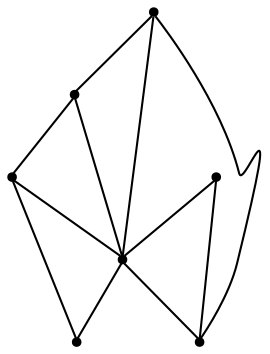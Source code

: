 graph {
  node [shape=point,comment="{\"directed\":false,\"doi\":\"10.4230/LIPIcs.GD.2024.13\",\"figure\":\"3 (4)\"}"]

  v0 [pos="1838.7105880707295,1404.2673612451024"]
  v1 [pos="1755.3543917298489,1487.6037262180614"]
  v2 [pos="1763.689925509602,1245.9283885995294"]
  v3 [pos="1688.6692629484746,1087.5894159539564"]
  v4 [pos="1722.0117796423092,1287.5965392957328"]
  v5 [pos="1922.0669751990208,1320.9311234332479"]
  v6 [pos="1521.956679479303,1254.2620187387702"]

  v0 -- v1 [id="-1",pos="1838.7105880707295,1404.2673612451024 1755.3543917298489,1487.6037262180614 1755.3543917298489,1487.6037262180614 1755.3543917298489,1487.6037262180614"]
  v6 -- v1 [id="-2",pos="1521.956679479303,1254.2620187387702 1755.3543917298489,1487.6037262180614 1755.3543917298489,1487.6037262180614 1755.3543917298489,1487.6037262180614"]
  v6 -- v4 [id="-3",pos="1521.956679479303,1254.2620187387702 1722.0117796423092,1287.5965392957328 1722.0117796423092,1287.5965392957328 1722.0117796423092,1287.5965392957328"]
  v3 -- v5 [id="-4",pos="1688.6692629484746,1087.5894159539564 1922.0669751990208,1320.9311234332479 1922.0669751990208,1320.9311234332479 1922.0669751990208,1320.9311234332479"]
  v3 -- v4 [id="-5",pos="1688.6692629484746,1087.5894159539564 1722.0117796423092,1287.5965392957328 1722.0117796423092,1287.5965392957328 1722.0117796423092,1287.5965392957328"]
  v4 -- v0 [id="-7",pos="1722.0117796423092,1287.5965392957328 1838.7105880707295,1404.2673612451024 1838.7105880707295,1404.2673612451024 1838.7105880707295,1404.2673612451024"]
  v4 -- v2 [id="-8",pos="1722.0117796423092,1287.5965392957328 1763.689925509602,1245.9283885995294 1763.689925509602,1245.9283885995294 1763.689925509602,1245.9283885995294"]
  v4 -- v1 [id="-9",pos="1722.0117796423092,1287.5965392957328 1755.3543917298489,1487.6037262180614 1755.3543917298489,1487.6037262180614 1755.3543917298489,1487.6037262180614"]
  v4 -- v5 [id="-11",pos="1722.0117796423092,1287.5965392957328 1922.0669751990208,1320.9311234332479 1922.0669751990208,1320.9311234332479 1922.0669751990208,1320.9311234332479"]
  v0 -- v2 [id="-13",pos="1838.7105880707295,1404.2673612451024 1763.689925509602,1245.9283885995294 1763.689925509602,1245.9283885995294 1763.689925509602,1245.9283885995294"]
  v2 -- v3 [id="-15",pos="1763.689925509602,1245.9283885995294 1688.6692629484746,1087.5894159539564 1688.6692629484746,1087.5894159539564 1688.6692629484746,1087.5894159539564"]
}